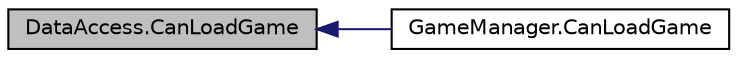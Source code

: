 digraph "DataAccess.CanLoadGame"
{
  edge [fontname="Helvetica",fontsize="10",labelfontname="Helvetica",labelfontsize="10"];
  node [fontname="Helvetica",fontsize="10",shape=record];
  rankdir="LR";
  Node1 [label="DataAccess.CanLoadGame",height=0.2,width=0.4,color="black", fillcolor="grey75", style="filled", fontcolor="black"];
  Node1 -> Node2 [dir="back",color="midnightblue",fontsize="10",style="solid",fontname="Helvetica"];
  Node2 [label="GameManager.CanLoadGame",height=0.2,width=0.4,color="black", fillcolor="white", style="filled",URL="$class_game_manager.html#af7f2b960af0bc0e080bf7619c8f26cfe",tooltip="Determines whether this instance can load game. "];
}
